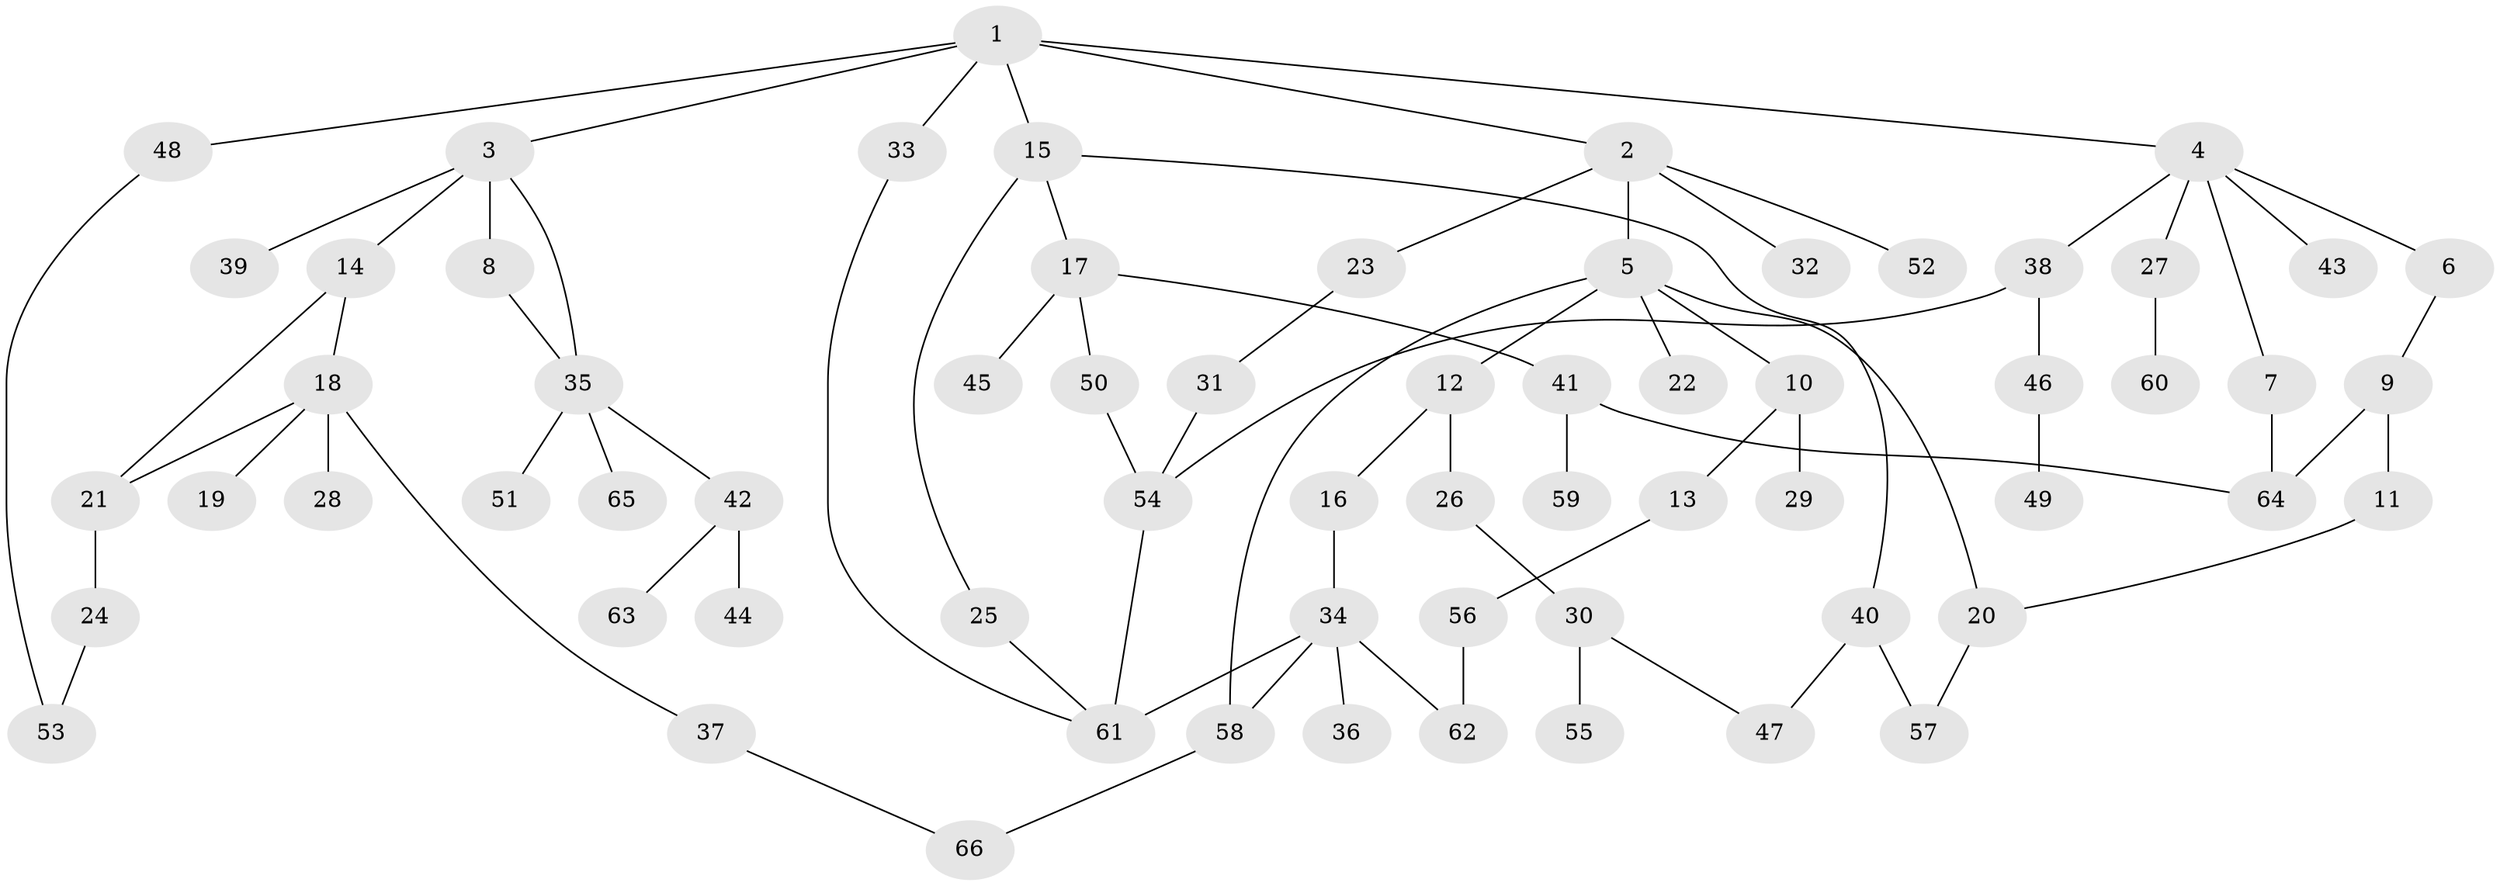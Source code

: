 // coarse degree distribution, {6: 0.047619047619047616, 4: 0.14285714285714285, 7: 0.023809523809523808, 3: 0.19047619047619047, 2: 0.2857142857142857, 5: 0.047619047619047616, 1: 0.2619047619047619}
// Generated by graph-tools (version 1.1) at 2025/41/03/06/25 10:41:27]
// undirected, 66 vertices, 81 edges
graph export_dot {
graph [start="1"]
  node [color=gray90,style=filled];
  1;
  2;
  3;
  4;
  5;
  6;
  7;
  8;
  9;
  10;
  11;
  12;
  13;
  14;
  15;
  16;
  17;
  18;
  19;
  20;
  21;
  22;
  23;
  24;
  25;
  26;
  27;
  28;
  29;
  30;
  31;
  32;
  33;
  34;
  35;
  36;
  37;
  38;
  39;
  40;
  41;
  42;
  43;
  44;
  45;
  46;
  47;
  48;
  49;
  50;
  51;
  52;
  53;
  54;
  55;
  56;
  57;
  58;
  59;
  60;
  61;
  62;
  63;
  64;
  65;
  66;
  1 -- 2;
  1 -- 3;
  1 -- 4;
  1 -- 15;
  1 -- 33;
  1 -- 48;
  2 -- 5;
  2 -- 23;
  2 -- 32;
  2 -- 52;
  3 -- 8;
  3 -- 14;
  3 -- 35;
  3 -- 39;
  4 -- 6;
  4 -- 7;
  4 -- 27;
  4 -- 38;
  4 -- 43;
  5 -- 10;
  5 -- 12;
  5 -- 22;
  5 -- 58;
  5 -- 20;
  6 -- 9;
  7 -- 64;
  8 -- 35;
  9 -- 11;
  9 -- 64;
  10 -- 13;
  10 -- 29;
  11 -- 20;
  12 -- 16;
  12 -- 26;
  13 -- 56;
  14 -- 18;
  14 -- 21;
  15 -- 17;
  15 -- 25;
  15 -- 40;
  16 -- 34;
  17 -- 41;
  17 -- 45;
  17 -- 50;
  18 -- 19;
  18 -- 21;
  18 -- 28;
  18 -- 37;
  20 -- 57;
  21 -- 24;
  23 -- 31;
  24 -- 53;
  25 -- 61;
  26 -- 30;
  27 -- 60;
  30 -- 47;
  30 -- 55;
  31 -- 54;
  33 -- 61;
  34 -- 36;
  34 -- 58;
  34 -- 62;
  34 -- 61;
  35 -- 42;
  35 -- 51;
  35 -- 65;
  37 -- 66;
  38 -- 46;
  38 -- 54;
  40 -- 47;
  40 -- 57;
  41 -- 59;
  41 -- 64;
  42 -- 44;
  42 -- 63;
  46 -- 49;
  48 -- 53;
  50 -- 54;
  54 -- 61;
  56 -- 62;
  58 -- 66;
}
